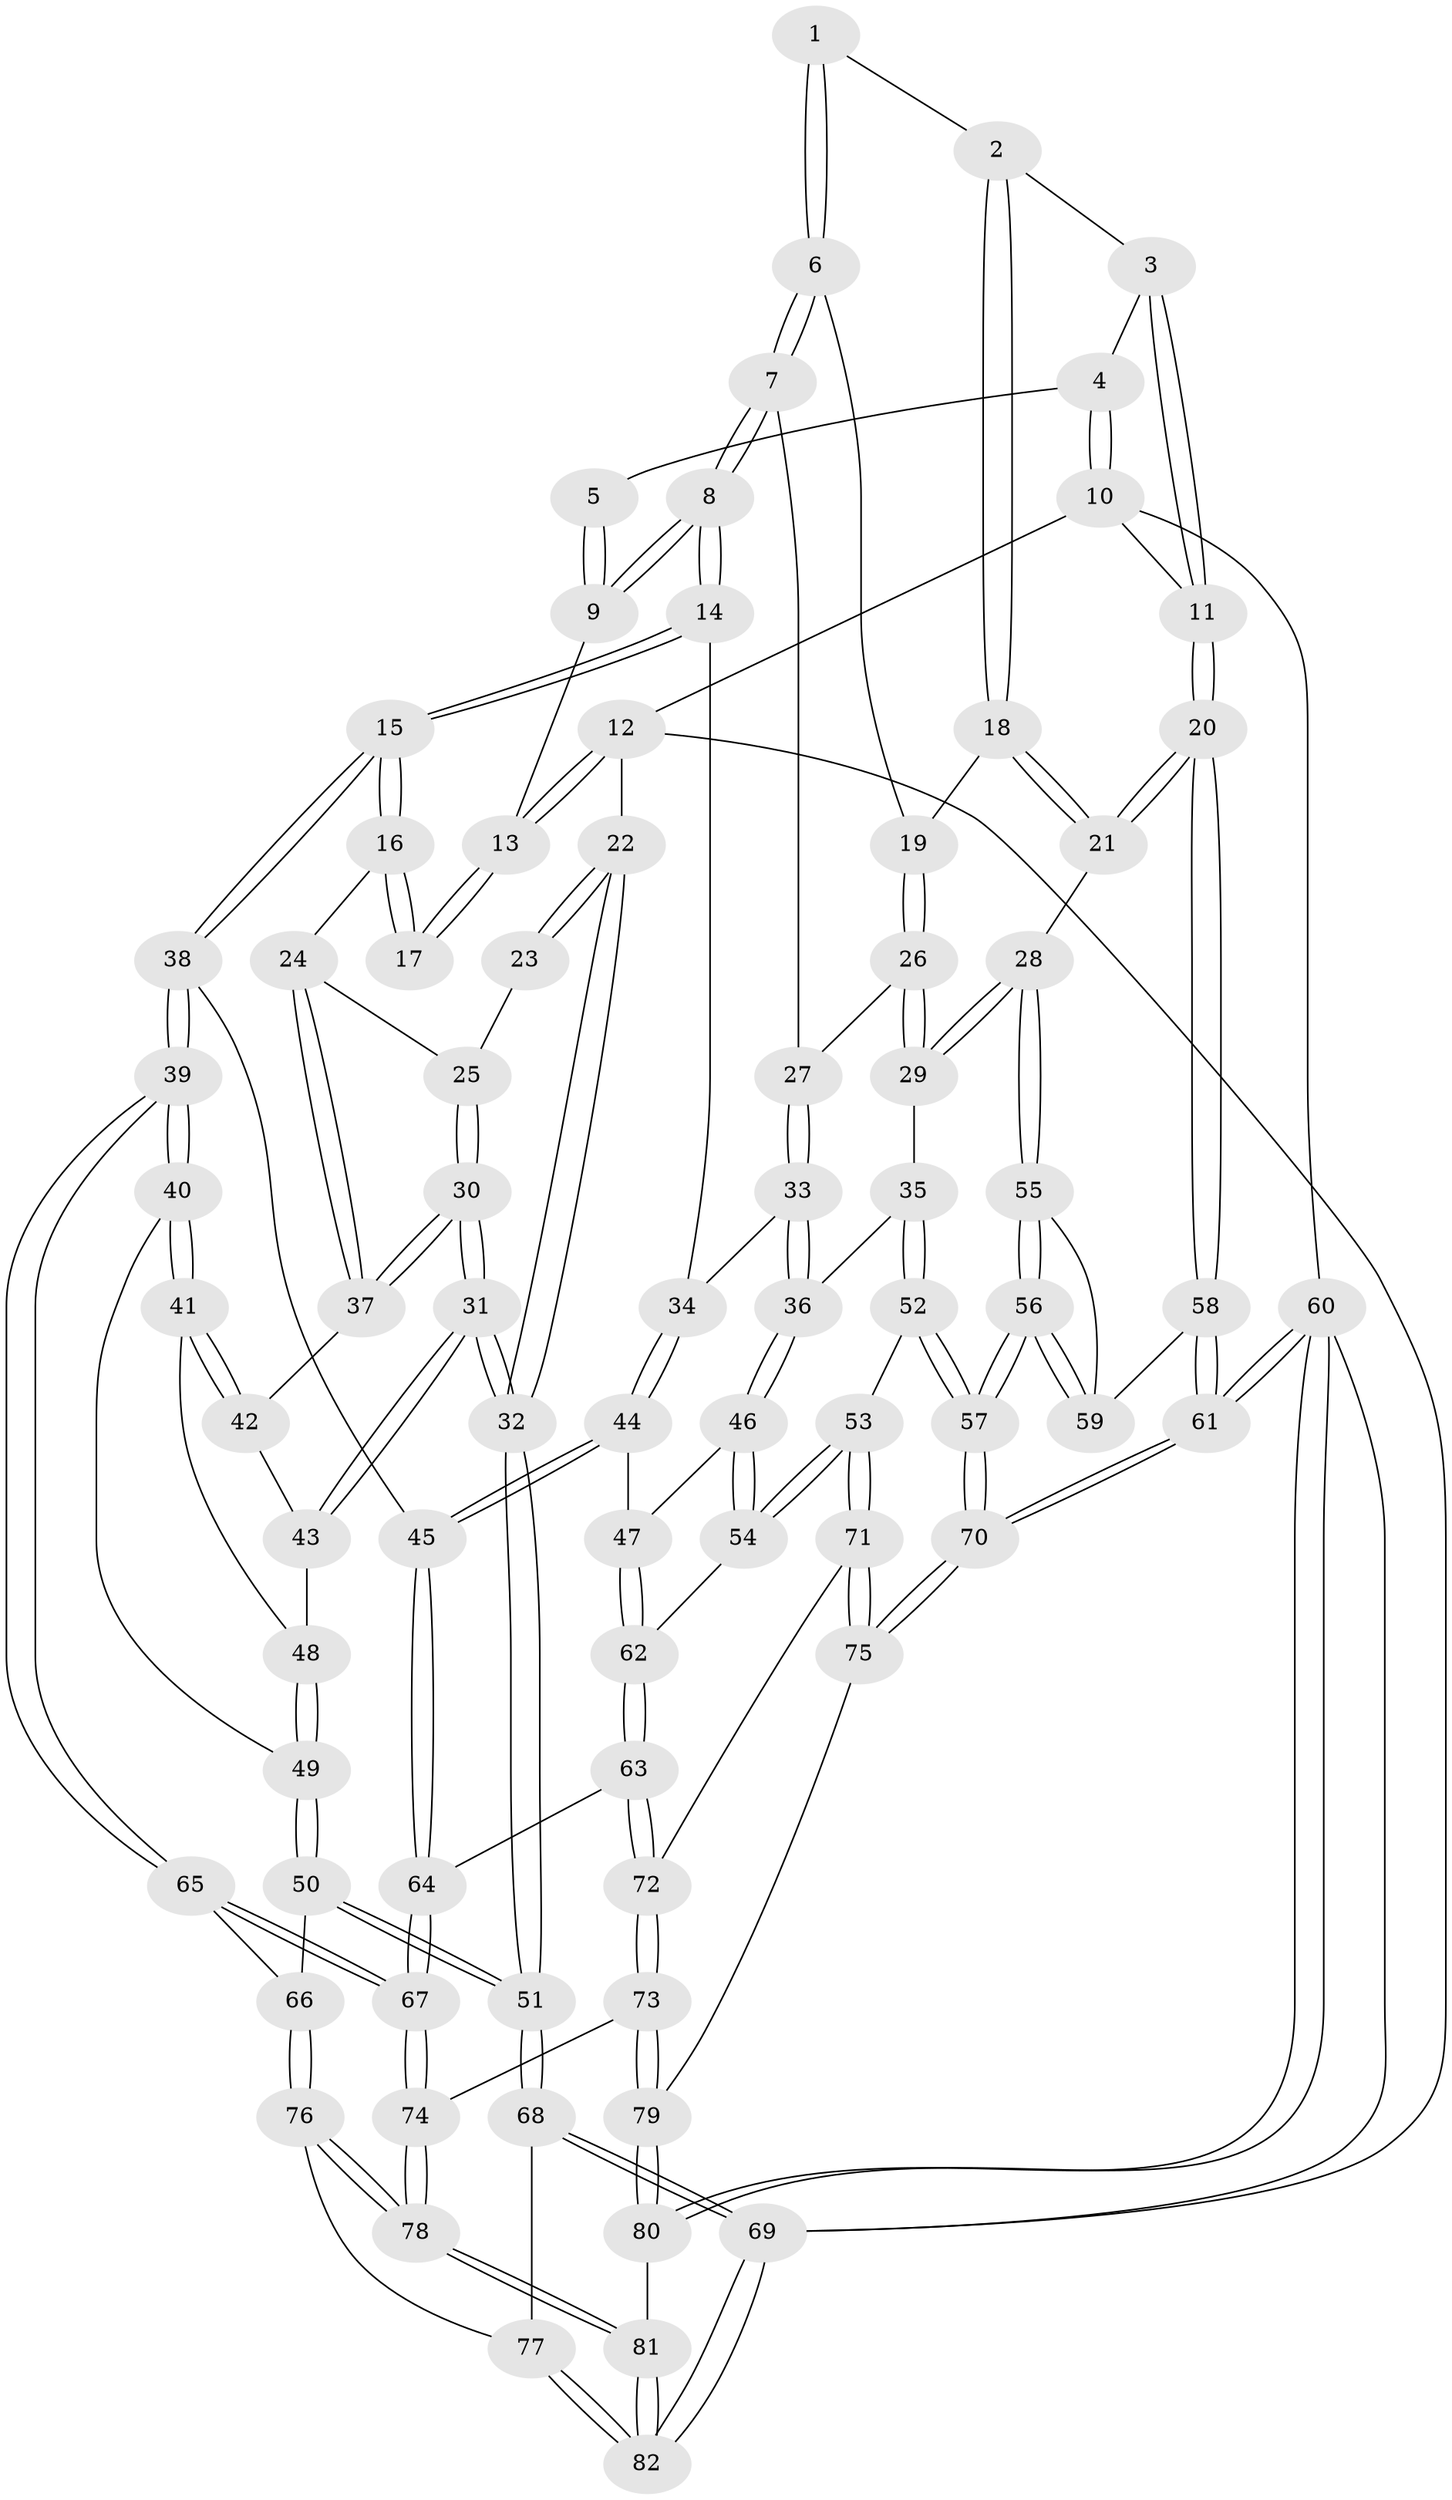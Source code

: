 // coarse degree distribution, {2: 0.09090909090909091, 5: 0.15151515151515152, 4: 0.3939393939393939, 3: 0.3333333333333333, 6: 0.030303030303030304}
// Generated by graph-tools (version 1.1) at 2025/54/03/04/25 22:54:17]
// undirected, 82 vertices, 202 edges
graph export_dot {
  node [color=gray90,style=filled];
  1 [pos="+0.7544379034622511+0.02962521227527691"];
  2 [pos="+0.8240279616034496+0.15267819788877576"];
  3 [pos="+0.8762348570307716+0.10922910901116209"];
  4 [pos="+1+0"];
  5 [pos="+0.7056266534609268+0"];
  6 [pos="+0.6476039626898257+0.22921868347605182"];
  7 [pos="+0.6213629712170796+0.24020729508440758"];
  8 [pos="+0.5300054011622851+0.23385140195231136"];
  9 [pos="+0.44904313390052114+0"];
  10 [pos="+1+0"];
  11 [pos="+1+0"];
  12 [pos="+0+0"];
  13 [pos="+0.27377630177525014+0"];
  14 [pos="+0.5041238773414244+0.2771961852673878"];
  15 [pos="+0.41692193928102883+0.38357136736007275"];
  16 [pos="+0.2360893407375041+0.23636877514984603"];
  17 [pos="+0.2243652860173386+0.14973292841063976"];
  18 [pos="+0.8436872720189582+0.20650170853571687"];
  19 [pos="+0.8101646561653599+0.23409309067066908"];
  20 [pos="+1+0.24222537838255412"];
  21 [pos="+1+0.25872313276999914"];
  22 [pos="+0+0.037702970455126224"];
  23 [pos="+0.02372736031107686+0.20539499960441748"];
  24 [pos="+0.1731497990331749+0.29243658970093506"];
  25 [pos="+0.06753517398238353+0.2844875280678129"];
  26 [pos="+0.793969432194185+0.2945241839792637"];
  27 [pos="+0.6889999049969243+0.33531093633033743"];
  28 [pos="+0.8443560089984601+0.42943625228067"];
  29 [pos="+0.8080620894854642+0.40629240910453795"];
  30 [pos="+0+0.48317835720214375"];
  31 [pos="+0+0.48695145178302773"];
  32 [pos="+0+0.5229816652111305"];
  33 [pos="+0.692328544290037+0.3764765589524785"];
  34 [pos="+0.640636314451772+0.3828871618040072"];
  35 [pos="+0.7300219146241456+0.41622066713306444"];
  36 [pos="+0.7210304120052456+0.416348762688302"];
  37 [pos="+0.15641983255797465+0.34974802337837624"];
  38 [pos="+0.4161530142656746+0.41843129801450335"];
  39 [pos="+0.4036175773894357+0.43256625926112663"];
  40 [pos="+0.29324989996714546+0.44427930791732495"];
  41 [pos="+0.28787602696550674+0.44252116772675243"];
  42 [pos="+0.16361869853582378+0.3701523414118814"];
  43 [pos="+0.16221628184356646+0.42665587136322025"];
  44 [pos="+0.5731385900193123+0.48092777081238514"];
  45 [pos="+0.4673243043098362+0.44986365615944796"];
  46 [pos="+0.6572568736844565+0.499197075802659"];
  47 [pos="+0.5958797371387458+0.4934272500194078"];
  48 [pos="+0.16572922161536177+0.43329598327841595"];
  49 [pos="+0.16447757590105283+0.5200371535664726"];
  50 [pos="+0.15418484995820508+0.536052388375224"];
  51 [pos="+0+0.6087540087668356"];
  52 [pos="+0.7937039442964141+0.6227789183785462"];
  53 [pos="+0.7698813737009406+0.6249352250558177"];
  54 [pos="+0.7556260005768994+0.6178601807403922"];
  55 [pos="+0.846005258563342+0.4370300447670635"];
  56 [pos="+0.8571200277900806+0.5690142397470787"];
  57 [pos="+0.8415549359547116+0.6211800323737218"];
  58 [pos="+1+0.3952108508916944"];
  59 [pos="+1+0.4721620356537242"];
  60 [pos="+1+1"];
  61 [pos="+1+1"];
  62 [pos="+0.5901057287795571+0.641010624946586"];
  63 [pos="+0.5623611609264206+0.6641814332271051"];
  64 [pos="+0.5430774540929008+0.6709923138554461"];
  65 [pos="+0.37890060352492805+0.5032997701327593"];
  66 [pos="+0.30164179427463594+0.6371300772336801"];
  67 [pos="+0.5105024038479671+0.7042641400064737"];
  68 [pos="+0+0.8675625028046854"];
  69 [pos="+0+1"];
  70 [pos="+1+0.8656174661122781"];
  71 [pos="+0.7022711862779155+0.7327415535614968"];
  72 [pos="+0.6680792043428762+0.7403429087377924"];
  73 [pos="+0.5507758965428636+0.850876537270024"];
  74 [pos="+0.4585836384062219+0.79531677844637"];
  75 [pos="+0.729145204154768+0.8104270584073732"];
  76 [pos="+0.2931653108218587+0.7858131504488153"];
  77 [pos="+0.27929211294779127+0.789205178247695"];
  78 [pos="+0.3443864149715202+0.8105366512551108"];
  79 [pos="+0.6236640796826907+0.939824549571607"];
  80 [pos="+0.6916485085321665+1"];
  81 [pos="+0.4003876294818231+1"];
  82 [pos="+0.18679492700325018+1"];
  1 -- 2;
  1 -- 6;
  1 -- 6;
  2 -- 3;
  2 -- 18;
  2 -- 18;
  3 -- 4;
  3 -- 11;
  3 -- 11;
  4 -- 5;
  4 -- 10;
  4 -- 10;
  5 -- 9;
  5 -- 9;
  6 -- 7;
  6 -- 7;
  6 -- 19;
  7 -- 8;
  7 -- 8;
  7 -- 27;
  8 -- 9;
  8 -- 9;
  8 -- 14;
  8 -- 14;
  9 -- 13;
  10 -- 11;
  10 -- 12;
  10 -- 60;
  11 -- 20;
  11 -- 20;
  12 -- 13;
  12 -- 13;
  12 -- 22;
  12 -- 69;
  13 -- 17;
  13 -- 17;
  14 -- 15;
  14 -- 15;
  14 -- 34;
  15 -- 16;
  15 -- 16;
  15 -- 38;
  15 -- 38;
  16 -- 17;
  16 -- 17;
  16 -- 24;
  18 -- 19;
  18 -- 21;
  18 -- 21;
  19 -- 26;
  19 -- 26;
  20 -- 21;
  20 -- 21;
  20 -- 58;
  20 -- 58;
  21 -- 28;
  22 -- 23;
  22 -- 23;
  22 -- 32;
  22 -- 32;
  23 -- 25;
  24 -- 25;
  24 -- 37;
  24 -- 37;
  25 -- 30;
  25 -- 30;
  26 -- 27;
  26 -- 29;
  26 -- 29;
  27 -- 33;
  27 -- 33;
  28 -- 29;
  28 -- 29;
  28 -- 55;
  28 -- 55;
  29 -- 35;
  30 -- 31;
  30 -- 31;
  30 -- 37;
  30 -- 37;
  31 -- 32;
  31 -- 32;
  31 -- 43;
  31 -- 43;
  32 -- 51;
  32 -- 51;
  33 -- 34;
  33 -- 36;
  33 -- 36;
  34 -- 44;
  34 -- 44;
  35 -- 36;
  35 -- 52;
  35 -- 52;
  36 -- 46;
  36 -- 46;
  37 -- 42;
  38 -- 39;
  38 -- 39;
  38 -- 45;
  39 -- 40;
  39 -- 40;
  39 -- 65;
  39 -- 65;
  40 -- 41;
  40 -- 41;
  40 -- 49;
  41 -- 42;
  41 -- 42;
  41 -- 48;
  42 -- 43;
  43 -- 48;
  44 -- 45;
  44 -- 45;
  44 -- 47;
  45 -- 64;
  45 -- 64;
  46 -- 47;
  46 -- 54;
  46 -- 54;
  47 -- 62;
  47 -- 62;
  48 -- 49;
  48 -- 49;
  49 -- 50;
  49 -- 50;
  50 -- 51;
  50 -- 51;
  50 -- 66;
  51 -- 68;
  51 -- 68;
  52 -- 53;
  52 -- 57;
  52 -- 57;
  53 -- 54;
  53 -- 54;
  53 -- 71;
  53 -- 71;
  54 -- 62;
  55 -- 56;
  55 -- 56;
  55 -- 59;
  56 -- 57;
  56 -- 57;
  56 -- 59;
  56 -- 59;
  57 -- 70;
  57 -- 70;
  58 -- 59;
  58 -- 61;
  58 -- 61;
  60 -- 61;
  60 -- 61;
  60 -- 80;
  60 -- 80;
  60 -- 69;
  61 -- 70;
  61 -- 70;
  62 -- 63;
  62 -- 63;
  63 -- 64;
  63 -- 72;
  63 -- 72;
  64 -- 67;
  64 -- 67;
  65 -- 66;
  65 -- 67;
  65 -- 67;
  66 -- 76;
  66 -- 76;
  67 -- 74;
  67 -- 74;
  68 -- 69;
  68 -- 69;
  68 -- 77;
  69 -- 82;
  69 -- 82;
  70 -- 75;
  70 -- 75;
  71 -- 72;
  71 -- 75;
  71 -- 75;
  72 -- 73;
  72 -- 73;
  73 -- 74;
  73 -- 79;
  73 -- 79;
  74 -- 78;
  74 -- 78;
  75 -- 79;
  76 -- 77;
  76 -- 78;
  76 -- 78;
  77 -- 82;
  77 -- 82;
  78 -- 81;
  78 -- 81;
  79 -- 80;
  79 -- 80;
  80 -- 81;
  81 -- 82;
  81 -- 82;
}
